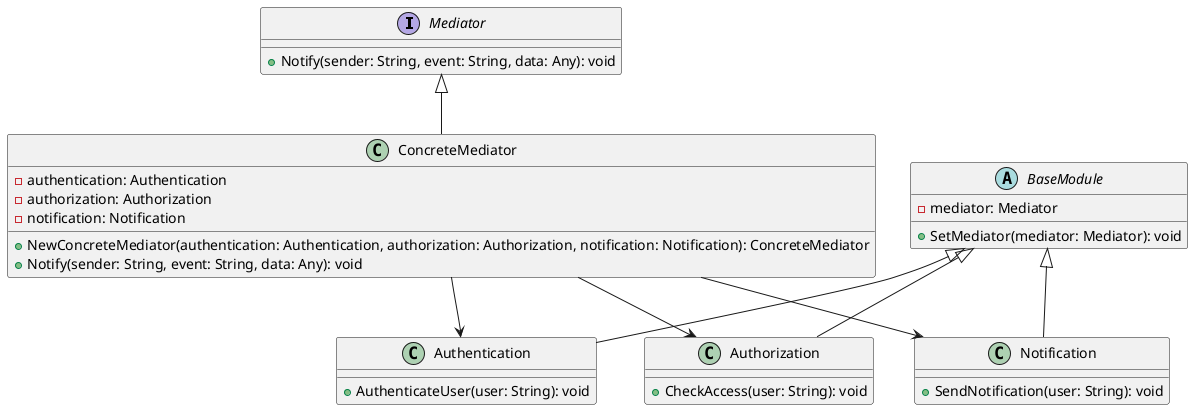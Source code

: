 @startuml
interface Mediator {
    +Notify(sender: String, event: String, data: Any): void
}

class ConcreteMediator {
    -authentication: Authentication
    -authorization: Authorization
    -notification: Notification
    +NewConcreteMediator(authentication: Authentication, authorization: Authorization, notification: Notification): ConcreteMediator
    +Notify(sender: String, event: String, data: Any): void
}

abstract class BaseModule {
    -mediator: Mediator
    +SetMediator(mediator: Mediator): void
}

class Authentication {
    +AuthenticateUser(user: String): void
}

class Authorization {
    +CheckAccess(user: String): void
}

class Notification {
    +SendNotification(user: String): void
}

Mediator <|-- ConcreteMediator
BaseModule <|-- Authentication
BaseModule <|-- Authorization
BaseModule <|-- Notification
ConcreteMediator --> Authentication
ConcreteMediator --> Authorization
ConcreteMediator --> Notification
@enduml
